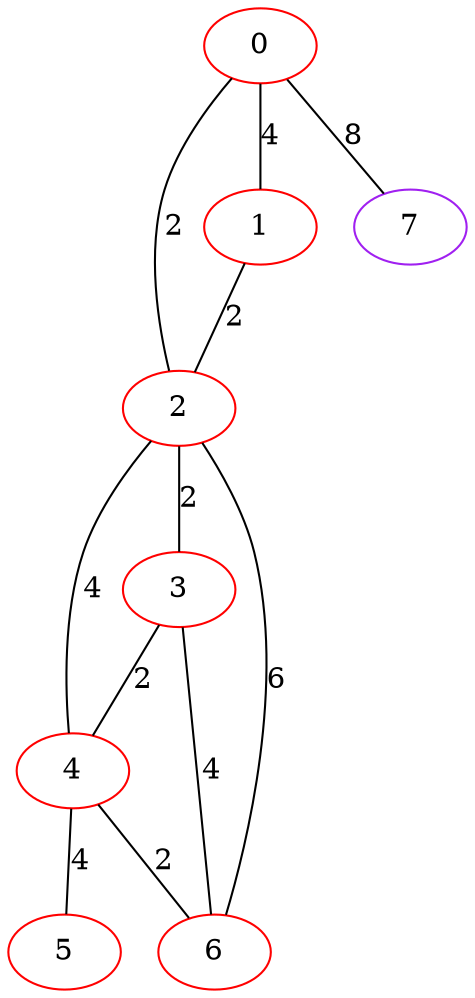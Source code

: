 graph "" {
0 [color=red, weight=1];
1 [color=red, weight=1];
2 [color=red, weight=1];
3 [color=red, weight=1];
4 [color=red, weight=1];
5 [color=red, weight=1];
6 [color=red, weight=1];
7 [color=purple, weight=4];
0 -- 1  [key=0, label=4];
0 -- 2  [key=0, label=2];
0 -- 7  [key=0, label=8];
1 -- 2  [key=0, label=2];
2 -- 3  [key=0, label=2];
2 -- 4  [key=0, label=4];
2 -- 6  [key=0, label=6];
3 -- 4  [key=0, label=2];
3 -- 6  [key=0, label=4];
4 -- 5  [key=0, label=4];
4 -- 6  [key=0, label=2];
}
